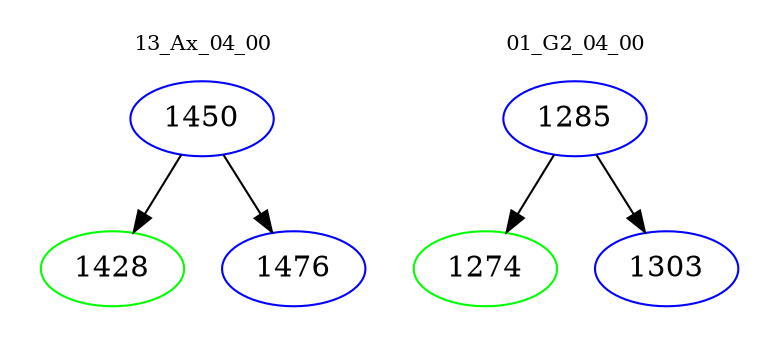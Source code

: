 digraph{
subgraph cluster_0 {
color = white
label = "13_Ax_04_00";
fontsize=10;
T0_1450 [label="1450", color="blue"]
T0_1450 -> T0_1428 [color="black"]
T0_1428 [label="1428", color="green"]
T0_1450 -> T0_1476 [color="black"]
T0_1476 [label="1476", color="blue"]
}
subgraph cluster_1 {
color = white
label = "01_G2_04_00";
fontsize=10;
T1_1285 [label="1285", color="blue"]
T1_1285 -> T1_1274 [color="black"]
T1_1274 [label="1274", color="green"]
T1_1285 -> T1_1303 [color="black"]
T1_1303 [label="1303", color="blue"]
}
}
